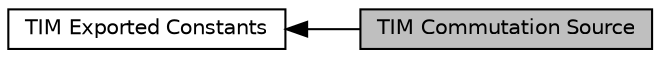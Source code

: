 digraph "TIM Commutation Source"
{
  edge [fontname="Helvetica",fontsize="10",labelfontname="Helvetica",labelfontsize="10"];
  node [fontname="Helvetica",fontsize="10",shape=record];
  rankdir=LR;
  Node0 [label="TIM Commutation Source",height=0.2,width=0.4,color="black", fillcolor="grey75", style="filled", fontcolor="black"];
  Node1 [label="TIM Exported Constants",height=0.2,width=0.4,color="black", fillcolor="white", style="filled",URL="$group___t_i_m___exported___constants.html"];
  Node1->Node0 [shape=plaintext, dir="back", style="solid"];
}
